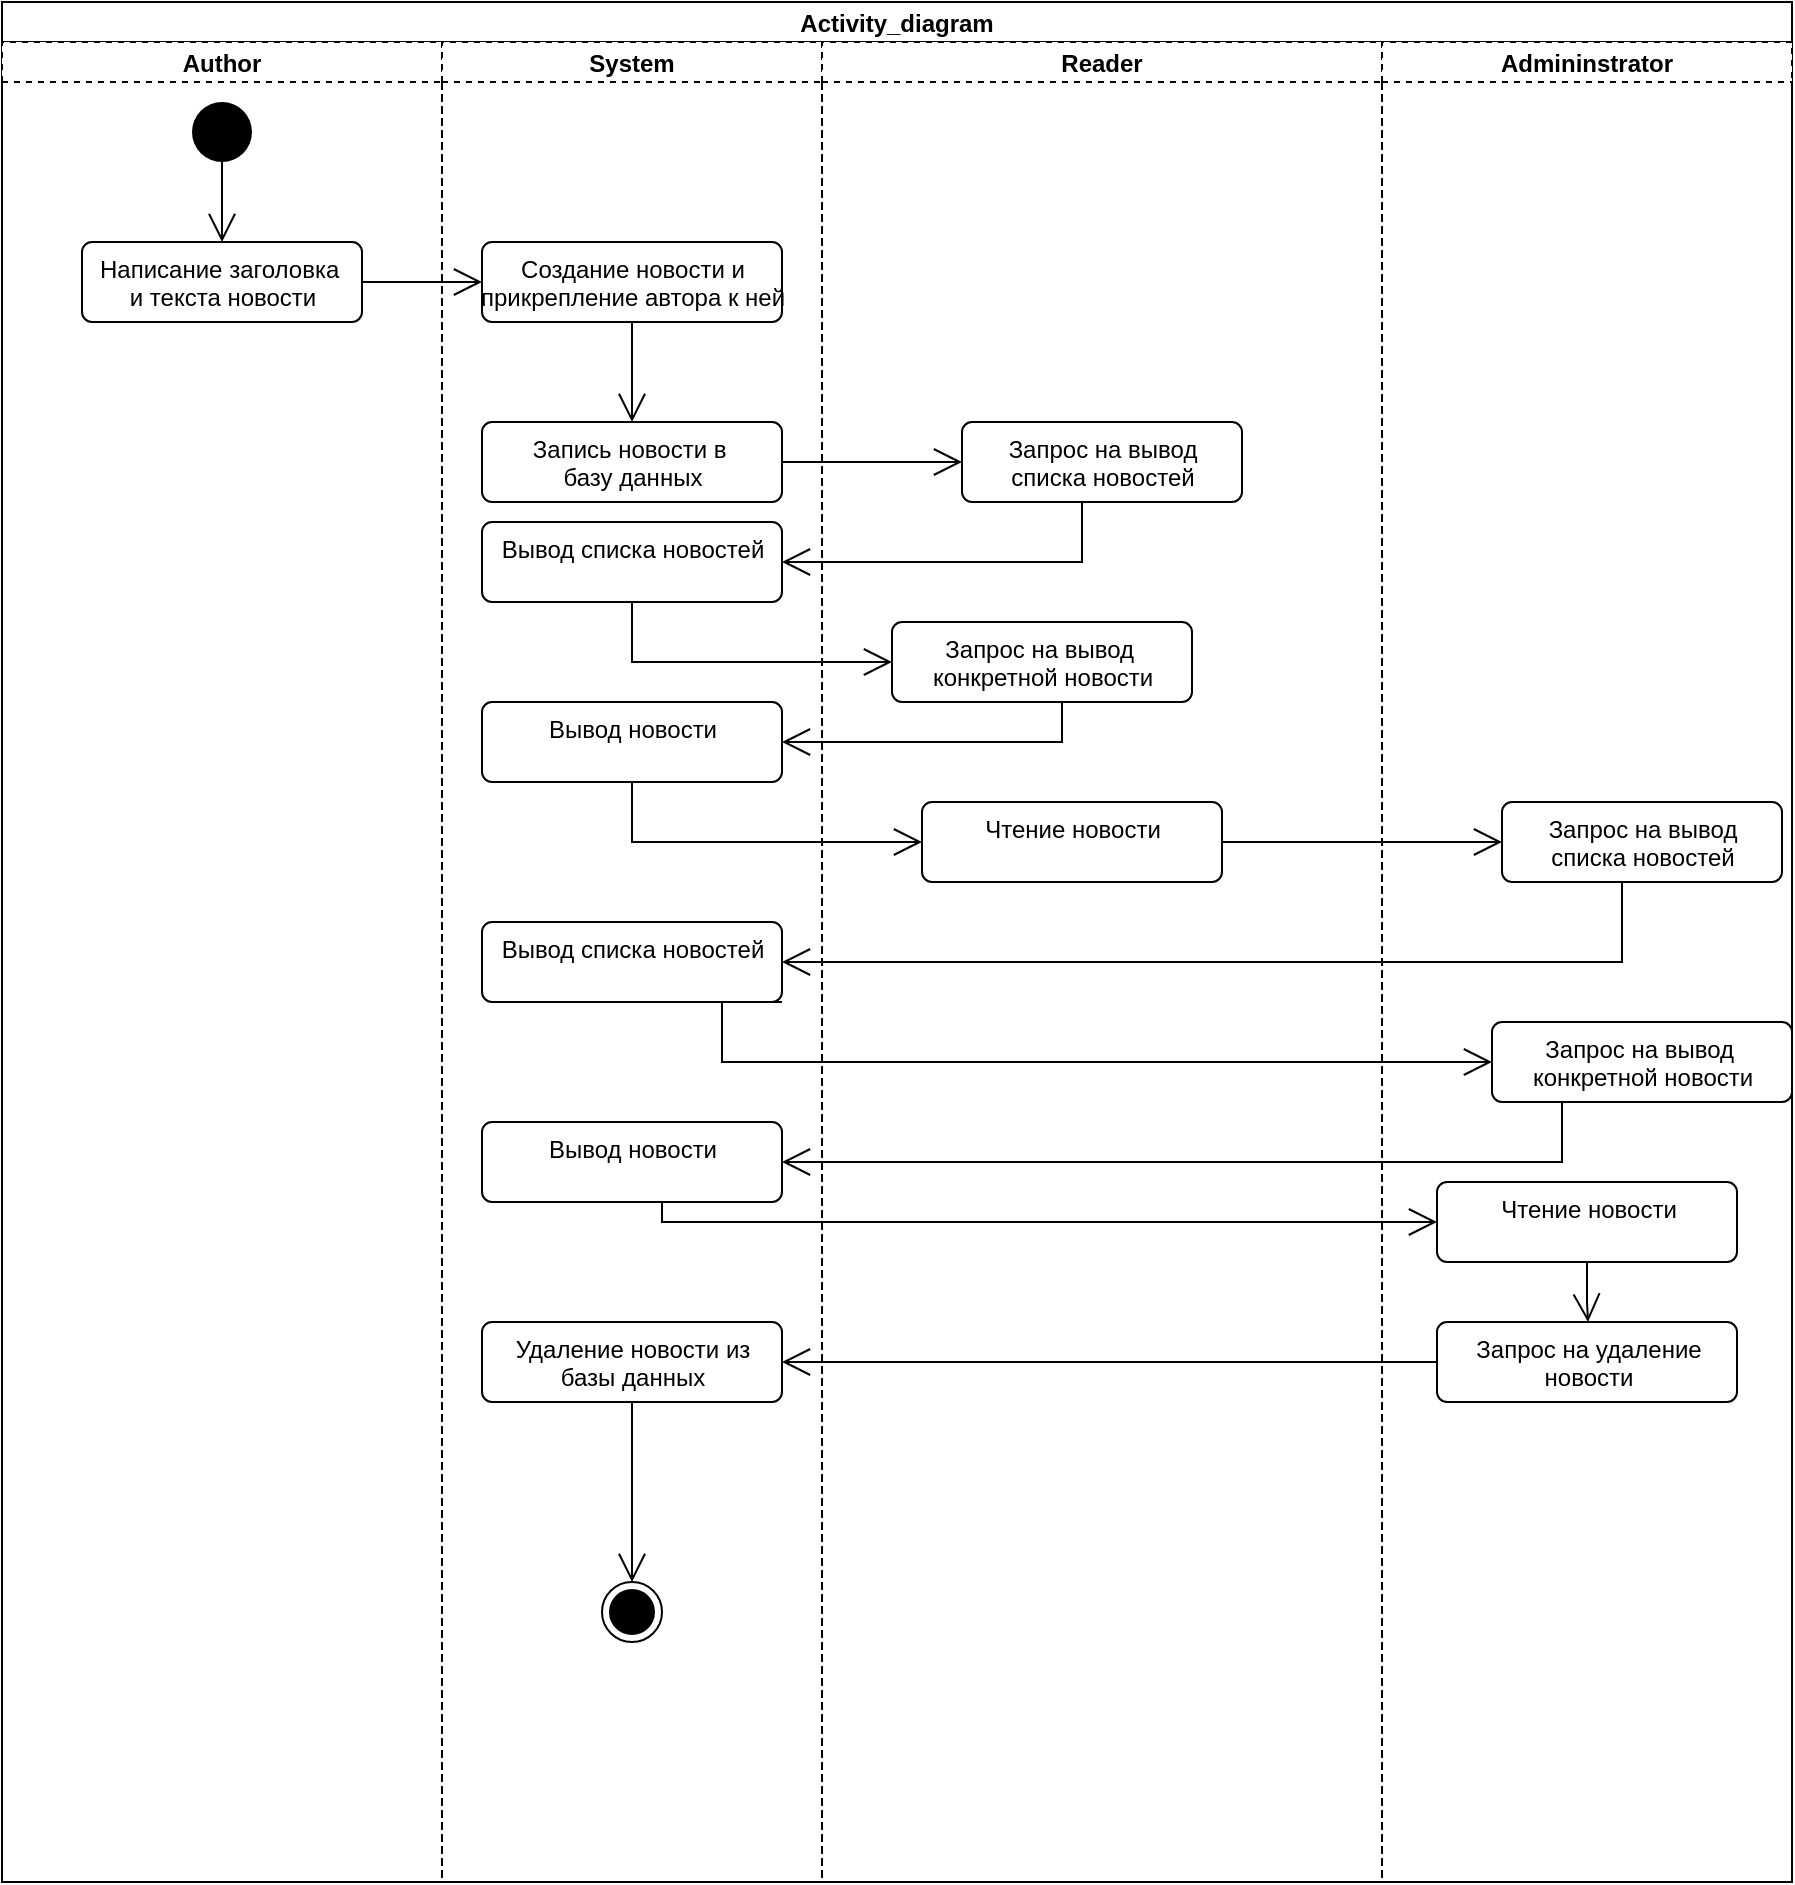 <mxfile version="15.8.6" type="device"><diagram id="C5RBs43oDa-KdzZeNtuy" name="Page-1"><mxGraphModel dx="1635" dy="902" grid="1" gridSize="10" guides="1" tooltips="1" connect="1" arrows="1" fold="1" page="1" pageScale="1" pageWidth="827" pageHeight="1169" math="0" shadow="0"><root><mxCell id="WIyWlLk6GJQsqaUBKTNV-0"/><mxCell id="WIyWlLk6GJQsqaUBKTNV-1" parent="WIyWlLk6GJQsqaUBKTNV-0"/><mxCell id="uClDpfME5JdNFhNwqVgu-8" value="Activity_diagram" style="swimlane;childLayout=stackLayout;resizeParent=1;resizeParentMax=0;startSize=20;container=1;" vertex="1" parent="WIyWlLk6GJQsqaUBKTNV-1"><mxGeometry x="80" y="40" width="895" height="940" as="geometry"/></mxCell><mxCell id="uClDpfME5JdNFhNwqVgu-9" value="Author" style="swimlane;startSize=20;dashed=1;" vertex="1" parent="uClDpfME5JdNFhNwqVgu-8"><mxGeometry y="20" width="220" height="920" as="geometry"/></mxCell><mxCell id="uClDpfME5JdNFhNwqVgu-13" value="" style="ellipse;fillColor=#000000;strokeColor=none;dashed=1;" vertex="1" parent="uClDpfME5JdNFhNwqVgu-9"><mxGeometry x="95" y="30" width="30" height="30" as="geometry"/></mxCell><mxCell id="uClDpfME5JdNFhNwqVgu-23" value="Написание заголовка&amp;nbsp;&lt;br&gt;и текста новости" style="html=1;align=center;verticalAlign=top;rounded=1;absoluteArcSize=1;arcSize=10;dashed=0;strokeColor=default;" vertex="1" parent="uClDpfME5JdNFhNwqVgu-9"><mxGeometry x="40" y="100" width="140" height="40" as="geometry"/></mxCell><mxCell id="uClDpfME5JdNFhNwqVgu-21" value="" style="endArrow=open;endFill=1;endSize=12;html=1;rounded=0;exitX=0.5;exitY=1;exitDx=0;exitDy=0;entryX=0.5;entryY=0;entryDx=0;entryDy=0;" edge="1" parent="uClDpfME5JdNFhNwqVgu-9" source="uClDpfME5JdNFhNwqVgu-13" target="uClDpfME5JdNFhNwqVgu-23"><mxGeometry width="160" relative="1" as="geometry"><mxPoint x="240" y="280" as="sourcePoint"/><mxPoint x="110" y="100" as="targetPoint"/></mxGeometry></mxCell><mxCell id="uClDpfME5JdNFhNwqVgu-20" value="System" style="swimlane;startSize=20;dashed=1;" vertex="1" parent="uClDpfME5JdNFhNwqVgu-8"><mxGeometry x="220" y="20" width="190" height="920" as="geometry"/></mxCell><mxCell id="uClDpfME5JdNFhNwqVgu-27" value="Создание новости и &lt;br&gt;прикрепление автора к ней" style="html=1;align=center;verticalAlign=top;rounded=1;absoluteArcSize=1;arcSize=10;dashed=0;strokeColor=default;" vertex="1" parent="uClDpfME5JdNFhNwqVgu-20"><mxGeometry x="20" y="100" width="150" height="40" as="geometry"/></mxCell><mxCell id="uClDpfME5JdNFhNwqVgu-29" value="Запись новости в&amp;nbsp;&lt;br&gt;базу данных" style="html=1;align=center;verticalAlign=top;rounded=1;absoluteArcSize=1;arcSize=10;dashed=0;strokeColor=default;" vertex="1" parent="uClDpfME5JdNFhNwqVgu-20"><mxGeometry x="20" y="190" width="150" height="40" as="geometry"/></mxCell><mxCell id="uClDpfME5JdNFhNwqVgu-30" value="" style="endArrow=open;endFill=1;endSize=12;html=1;rounded=0;exitX=0.5;exitY=1;exitDx=0;exitDy=0;" edge="1" parent="uClDpfME5JdNFhNwqVgu-20" source="uClDpfME5JdNFhNwqVgu-27" target="uClDpfME5JdNFhNwqVgu-29"><mxGeometry width="160" relative="1" as="geometry"><mxPoint x="-30" y="130" as="sourcePoint"/><mxPoint x="30" y="130" as="targetPoint"/></mxGeometry></mxCell><mxCell id="uClDpfME5JdNFhNwqVgu-49" value="Вывод списка новостей" style="html=1;align=center;verticalAlign=top;rounded=1;absoluteArcSize=1;arcSize=10;dashed=0;strokeColor=default;" vertex="1" parent="uClDpfME5JdNFhNwqVgu-20"><mxGeometry x="20" y="240" width="150" height="40" as="geometry"/></mxCell><mxCell id="uClDpfME5JdNFhNwqVgu-69" value="Вывод новости" style="html=1;align=center;verticalAlign=top;rounded=1;absoluteArcSize=1;arcSize=10;dashed=0;strokeColor=default;" vertex="1" parent="uClDpfME5JdNFhNwqVgu-20"><mxGeometry x="20" y="330" width="150" height="40" as="geometry"/></mxCell><mxCell id="uClDpfME5JdNFhNwqVgu-75" value="Вывод списка новостей" style="html=1;align=center;verticalAlign=top;rounded=1;absoluteArcSize=1;arcSize=10;dashed=0;strokeColor=default;" vertex="1" parent="uClDpfME5JdNFhNwqVgu-20"><mxGeometry x="20" y="440" width="150" height="40" as="geometry"/></mxCell><mxCell id="uClDpfME5JdNFhNwqVgu-76" value="Вывод новости" style="html=1;align=center;verticalAlign=top;rounded=1;absoluteArcSize=1;arcSize=10;dashed=0;strokeColor=default;" vertex="1" parent="uClDpfME5JdNFhNwqVgu-20"><mxGeometry x="20" y="540" width="150" height="40" as="geometry"/></mxCell><mxCell id="uClDpfME5JdNFhNwqVgu-88" value="Удаление новости из&lt;br&gt;базы данных" style="html=1;align=center;verticalAlign=top;rounded=1;absoluteArcSize=1;arcSize=10;dashed=0;strokeColor=default;" vertex="1" parent="uClDpfME5JdNFhNwqVgu-20"><mxGeometry x="20" y="640" width="150" height="40" as="geometry"/></mxCell><mxCell id="uClDpfME5JdNFhNwqVgu-93" value="" style="ellipse;html=1;shape=endState;fillColor=#000000;strokeColor=#000000;" vertex="1" parent="uClDpfME5JdNFhNwqVgu-20"><mxGeometry x="80" y="770" width="30" height="30" as="geometry"/></mxCell><mxCell id="uClDpfME5JdNFhNwqVgu-92" value="" style="endArrow=open;endFill=1;endSize=12;html=1;rounded=0;edgeStyle=orthogonalEdgeStyle;" edge="1" parent="uClDpfME5JdNFhNwqVgu-20" source="uClDpfME5JdNFhNwqVgu-88" target="uClDpfME5JdNFhNwqVgu-93"><mxGeometry width="160" relative="1" as="geometry"><mxPoint x="550" y="700" as="sourcePoint"/><mxPoint x="90" y="850" as="targetPoint"/><Array as="points"/></mxGeometry></mxCell><mxCell id="uClDpfME5JdNFhNwqVgu-10" value="Reader" style="swimlane;startSize=20;dashed=1;" vertex="1" parent="uClDpfME5JdNFhNwqVgu-8"><mxGeometry x="410" y="20" width="280" height="920" as="geometry"/></mxCell><mxCell id="uClDpfME5JdNFhNwqVgu-32" value="Запрос на вывод&lt;br&gt;списка новостей" style="html=1;align=center;verticalAlign=top;rounded=1;absoluteArcSize=1;arcSize=10;dashed=0;strokeColor=default;" vertex="1" parent="uClDpfME5JdNFhNwqVgu-10"><mxGeometry x="70" y="190" width="140" height="40" as="geometry"/></mxCell><mxCell id="uClDpfME5JdNFhNwqVgu-67" value="Запрос на вывод&amp;nbsp;&lt;br&gt;конкретной новости" style="html=1;align=center;verticalAlign=top;rounded=1;absoluteArcSize=1;arcSize=10;dashed=0;strokeColor=default;" vertex="1" parent="uClDpfME5JdNFhNwqVgu-10"><mxGeometry x="35" y="290" width="150" height="40" as="geometry"/></mxCell><mxCell id="uClDpfME5JdNFhNwqVgu-71" value="Чтение новости" style="html=1;align=center;verticalAlign=top;rounded=1;absoluteArcSize=1;arcSize=10;dashed=0;strokeColor=default;" vertex="1" parent="uClDpfME5JdNFhNwqVgu-10"><mxGeometry x="50" y="380" width="150" height="40" as="geometry"/></mxCell><mxCell id="uClDpfME5JdNFhNwqVgu-12" value="Admininstrator" style="swimlane;startSize=20;dashed=1;" vertex="1" parent="uClDpfME5JdNFhNwqVgu-8"><mxGeometry x="690" y="20" width="205" height="920" as="geometry"/></mxCell><mxCell id="uClDpfME5JdNFhNwqVgu-77" value="Запрос на вывод&lt;br&gt;списка новостей" style="html=1;align=center;verticalAlign=top;rounded=1;absoluteArcSize=1;arcSize=10;dashed=0;strokeColor=default;" vertex="1" parent="uClDpfME5JdNFhNwqVgu-12"><mxGeometry x="60" y="380" width="140" height="40" as="geometry"/></mxCell><mxCell id="uClDpfME5JdNFhNwqVgu-78" value="Запрос на вывод&amp;nbsp;&lt;br&gt;конкретной новости" style="html=1;align=center;verticalAlign=top;rounded=1;absoluteArcSize=1;arcSize=10;dashed=0;strokeColor=default;" vertex="1" parent="uClDpfME5JdNFhNwqVgu-12"><mxGeometry x="55" y="490" width="150" height="40" as="geometry"/></mxCell><mxCell id="uClDpfME5JdNFhNwqVgu-79" value="Чтение новости" style="html=1;align=center;verticalAlign=top;rounded=1;absoluteArcSize=1;arcSize=10;dashed=0;strokeColor=default;" vertex="1" parent="uClDpfME5JdNFhNwqVgu-12"><mxGeometry x="27.5" y="570" width="150" height="40" as="geometry"/></mxCell><mxCell id="uClDpfME5JdNFhNwqVgu-85" value="Запрос на удаление&lt;br&gt;новости" style="html=1;align=center;verticalAlign=top;rounded=1;absoluteArcSize=1;arcSize=10;dashed=0;strokeColor=default;" vertex="1" parent="uClDpfME5JdNFhNwqVgu-12"><mxGeometry x="27.5" y="640" width="150" height="40" as="geometry"/></mxCell><mxCell id="uClDpfME5JdNFhNwqVgu-91" value="" style="endArrow=open;endFill=1;endSize=12;html=1;rounded=0;edgeStyle=orthogonalEdgeStyle;" edge="1" parent="uClDpfME5JdNFhNwqVgu-12" source="uClDpfME5JdNFhNwqVgu-79" target="uClDpfME5JdNFhNwqVgu-85"><mxGeometry width="160" relative="1" as="geometry"><mxPoint x="70" y="690" as="sourcePoint"/><mxPoint x="-290" y="650" as="targetPoint"/><Array as="points"><mxPoint x="103" y="630"/><mxPoint x="103" y="630"/></Array></mxGeometry></mxCell><mxCell id="uClDpfME5JdNFhNwqVgu-28" value="" style="endArrow=open;endFill=1;endSize=12;html=1;rounded=0;exitX=1;exitY=0.5;exitDx=0;exitDy=0;entryX=0;entryY=0.5;entryDx=0;entryDy=0;" edge="1" parent="uClDpfME5JdNFhNwqVgu-8" source="uClDpfME5JdNFhNwqVgu-23" target="uClDpfME5JdNFhNwqVgu-27"><mxGeometry width="160" relative="1" as="geometry"><mxPoint x="120" y="90" as="sourcePoint"/><mxPoint x="120" y="130" as="targetPoint"/></mxGeometry></mxCell><mxCell id="uClDpfME5JdNFhNwqVgu-31" value="" style="endArrow=open;endFill=1;endSize=12;html=1;rounded=0;exitX=1;exitY=0.5;exitDx=0;exitDy=0;entryX=0;entryY=0.5;entryDx=0;entryDy=0;edgeStyle=orthogonalEdgeStyle;" edge="1" parent="uClDpfME5JdNFhNwqVgu-8" source="uClDpfME5JdNFhNwqVgu-29" target="uClDpfME5JdNFhNwqVgu-32"><mxGeometry width="160" relative="1" as="geometry"><mxPoint x="325" y="170" as="sourcePoint"/><mxPoint x="460" y="230" as="targetPoint"/></mxGeometry></mxCell><mxCell id="uClDpfME5JdNFhNwqVgu-34" value="" style="endArrow=open;endFill=1;endSize=12;html=1;rounded=0;entryX=1;entryY=0.5;entryDx=0;entryDy=0;edgeStyle=orthogonalEdgeStyle;" edge="1" parent="uClDpfME5JdNFhNwqVgu-8" source="uClDpfME5JdNFhNwqVgu-32" target="uClDpfME5JdNFhNwqVgu-49"><mxGeometry width="160" relative="1" as="geometry"><mxPoint x="450" y="340" as="sourcePoint"/><mxPoint x="380" y="330" as="targetPoint"/><Array as="points"><mxPoint x="540" y="280"/></Array></mxGeometry></mxCell><mxCell id="uClDpfME5JdNFhNwqVgu-50" value="" style="endArrow=open;endFill=1;endSize=12;html=1;rounded=0;entryX=0;entryY=0.5;entryDx=0;entryDy=0;edgeStyle=orthogonalEdgeStyle;" edge="1" parent="uClDpfME5JdNFhNwqVgu-8" source="uClDpfME5JdNFhNwqVgu-49" target="uClDpfME5JdNFhNwqVgu-67"><mxGeometry width="160" relative="1" as="geometry"><mxPoint x="380" y="380" as="sourcePoint"/><mxPoint x="460" y="350" as="targetPoint"/><Array as="points"><mxPoint x="315" y="330"/></Array></mxGeometry></mxCell><mxCell id="uClDpfME5JdNFhNwqVgu-68" value="" style="endArrow=open;endFill=1;endSize=12;html=1;rounded=0;entryX=1;entryY=0.5;entryDx=0;entryDy=0;edgeStyle=orthogonalEdgeStyle;" edge="1" parent="uClDpfME5JdNFhNwqVgu-8" source="uClDpfME5JdNFhNwqVgu-67" target="uClDpfME5JdNFhNwqVgu-69"><mxGeometry width="160" relative="1" as="geometry"><mxPoint x="455" y="260" as="sourcePoint"/><mxPoint x="390" y="370" as="targetPoint"/><Array as="points"><mxPoint x="530" y="370"/></Array></mxGeometry></mxCell><mxCell id="uClDpfME5JdNFhNwqVgu-70" value="" style="endArrow=open;endFill=1;endSize=12;html=1;rounded=0;entryX=0;entryY=0.5;entryDx=0;entryDy=0;edgeStyle=orthogonalEdgeStyle;" edge="1" parent="uClDpfME5JdNFhNwqVgu-8" source="uClDpfME5JdNFhNwqVgu-69" target="uClDpfME5JdNFhNwqVgu-71"><mxGeometry width="160" relative="1" as="geometry"><mxPoint x="455" y="360" as="sourcePoint"/><mxPoint x="450" y="410" as="targetPoint"/><Array as="points"><mxPoint x="315" y="420"/></Array></mxGeometry></mxCell><mxCell id="uClDpfME5JdNFhNwqVgu-81" value="" style="endArrow=open;endFill=1;endSize=12;html=1;rounded=0;entryX=1;entryY=0.5;entryDx=0;entryDy=0;edgeStyle=orthogonalEdgeStyle;" edge="1" parent="uClDpfME5JdNFhNwqVgu-8" source="uClDpfME5JdNFhNwqVgu-77" target="uClDpfME5JdNFhNwqVgu-75"><mxGeometry width="160" relative="1" as="geometry"><mxPoint x="670" y="500" as="sourcePoint"/><mxPoint x="600" y="490" as="targetPoint"/><Array as="points"><mxPoint x="810" y="480"/></Array></mxGeometry></mxCell><mxCell id="uClDpfME5JdNFhNwqVgu-82" value="" style="endArrow=open;endFill=1;endSize=12;html=1;rounded=0;exitX=1;exitY=1;exitDx=0;exitDy=0;entryX=0;entryY=0.5;entryDx=0;entryDy=0;edgeStyle=orthogonalEdgeStyle;" edge="1" parent="uClDpfME5JdNFhNwqVgu-8" source="uClDpfME5JdNFhNwqVgu-75" target="uClDpfME5JdNFhNwqVgu-78"><mxGeometry width="160" relative="1" as="geometry"><mxPoint x="600" y="540" as="sourcePoint"/><mxPoint x="680" y="510" as="targetPoint"/><Array as="points"><mxPoint x="360" y="500"/><mxPoint x="360" y="530"/></Array></mxGeometry></mxCell><mxCell id="uClDpfME5JdNFhNwqVgu-83" value="" style="endArrow=open;endFill=1;endSize=12;html=1;rounded=0;entryX=1;entryY=0.5;entryDx=0;entryDy=0;edgeStyle=orthogonalEdgeStyle;" edge="1" parent="uClDpfME5JdNFhNwqVgu-8" source="uClDpfME5JdNFhNwqVgu-78" target="uClDpfME5JdNFhNwqVgu-76"><mxGeometry width="160" relative="1" as="geometry"><mxPoint x="675" y="420" as="sourcePoint"/><mxPoint x="610" y="530" as="targetPoint"/><Array as="points"><mxPoint x="780" y="580"/></Array></mxGeometry></mxCell><mxCell id="uClDpfME5JdNFhNwqVgu-84" value="" style="endArrow=open;endFill=1;endSize=12;html=1;rounded=0;edgeStyle=orthogonalEdgeStyle;" edge="1" parent="uClDpfME5JdNFhNwqVgu-8" source="uClDpfME5JdNFhNwqVgu-76" target="uClDpfME5JdNFhNwqVgu-79"><mxGeometry width="160" relative="1" as="geometry"><mxPoint x="340" y="630" as="sourcePoint"/><mxPoint x="670" y="570" as="targetPoint"/><Array as="points"><mxPoint x="330" y="610"/><mxPoint x="795" y="610"/></Array></mxGeometry></mxCell><mxCell id="uClDpfME5JdNFhNwqVgu-72" value="" style="endArrow=open;endFill=1;endSize=12;html=1;rounded=0;exitX=1;exitY=0.5;exitDx=0;exitDy=0;edgeStyle=orthogonalEdgeStyle;" edge="1" parent="uClDpfME5JdNFhNwqVgu-8" source="uClDpfME5JdNFhNwqVgu-71" target="uClDpfME5JdNFhNwqVgu-77"><mxGeometry width="160" relative="1" as="geometry"><mxPoint x="400" y="390" as="sourcePoint"/><mxPoint x="740" y="410" as="targetPoint"/></mxGeometry></mxCell><mxCell id="uClDpfME5JdNFhNwqVgu-87" value="" style="endArrow=open;endFill=1;endSize=12;html=1;rounded=0;edgeStyle=orthogonalEdgeStyle;" edge="1" parent="uClDpfME5JdNFhNwqVgu-8" source="uClDpfME5JdNFhNwqVgu-85" target="uClDpfME5JdNFhNwqVgu-88"><mxGeometry width="160" relative="1" as="geometry"><mxPoint x="340" y="660" as="sourcePoint"/><mxPoint x="310" y="750" as="targetPoint"/><Array as="points"><mxPoint x="750" y="660"/></Array></mxGeometry></mxCell></root></mxGraphModel></diagram></mxfile>